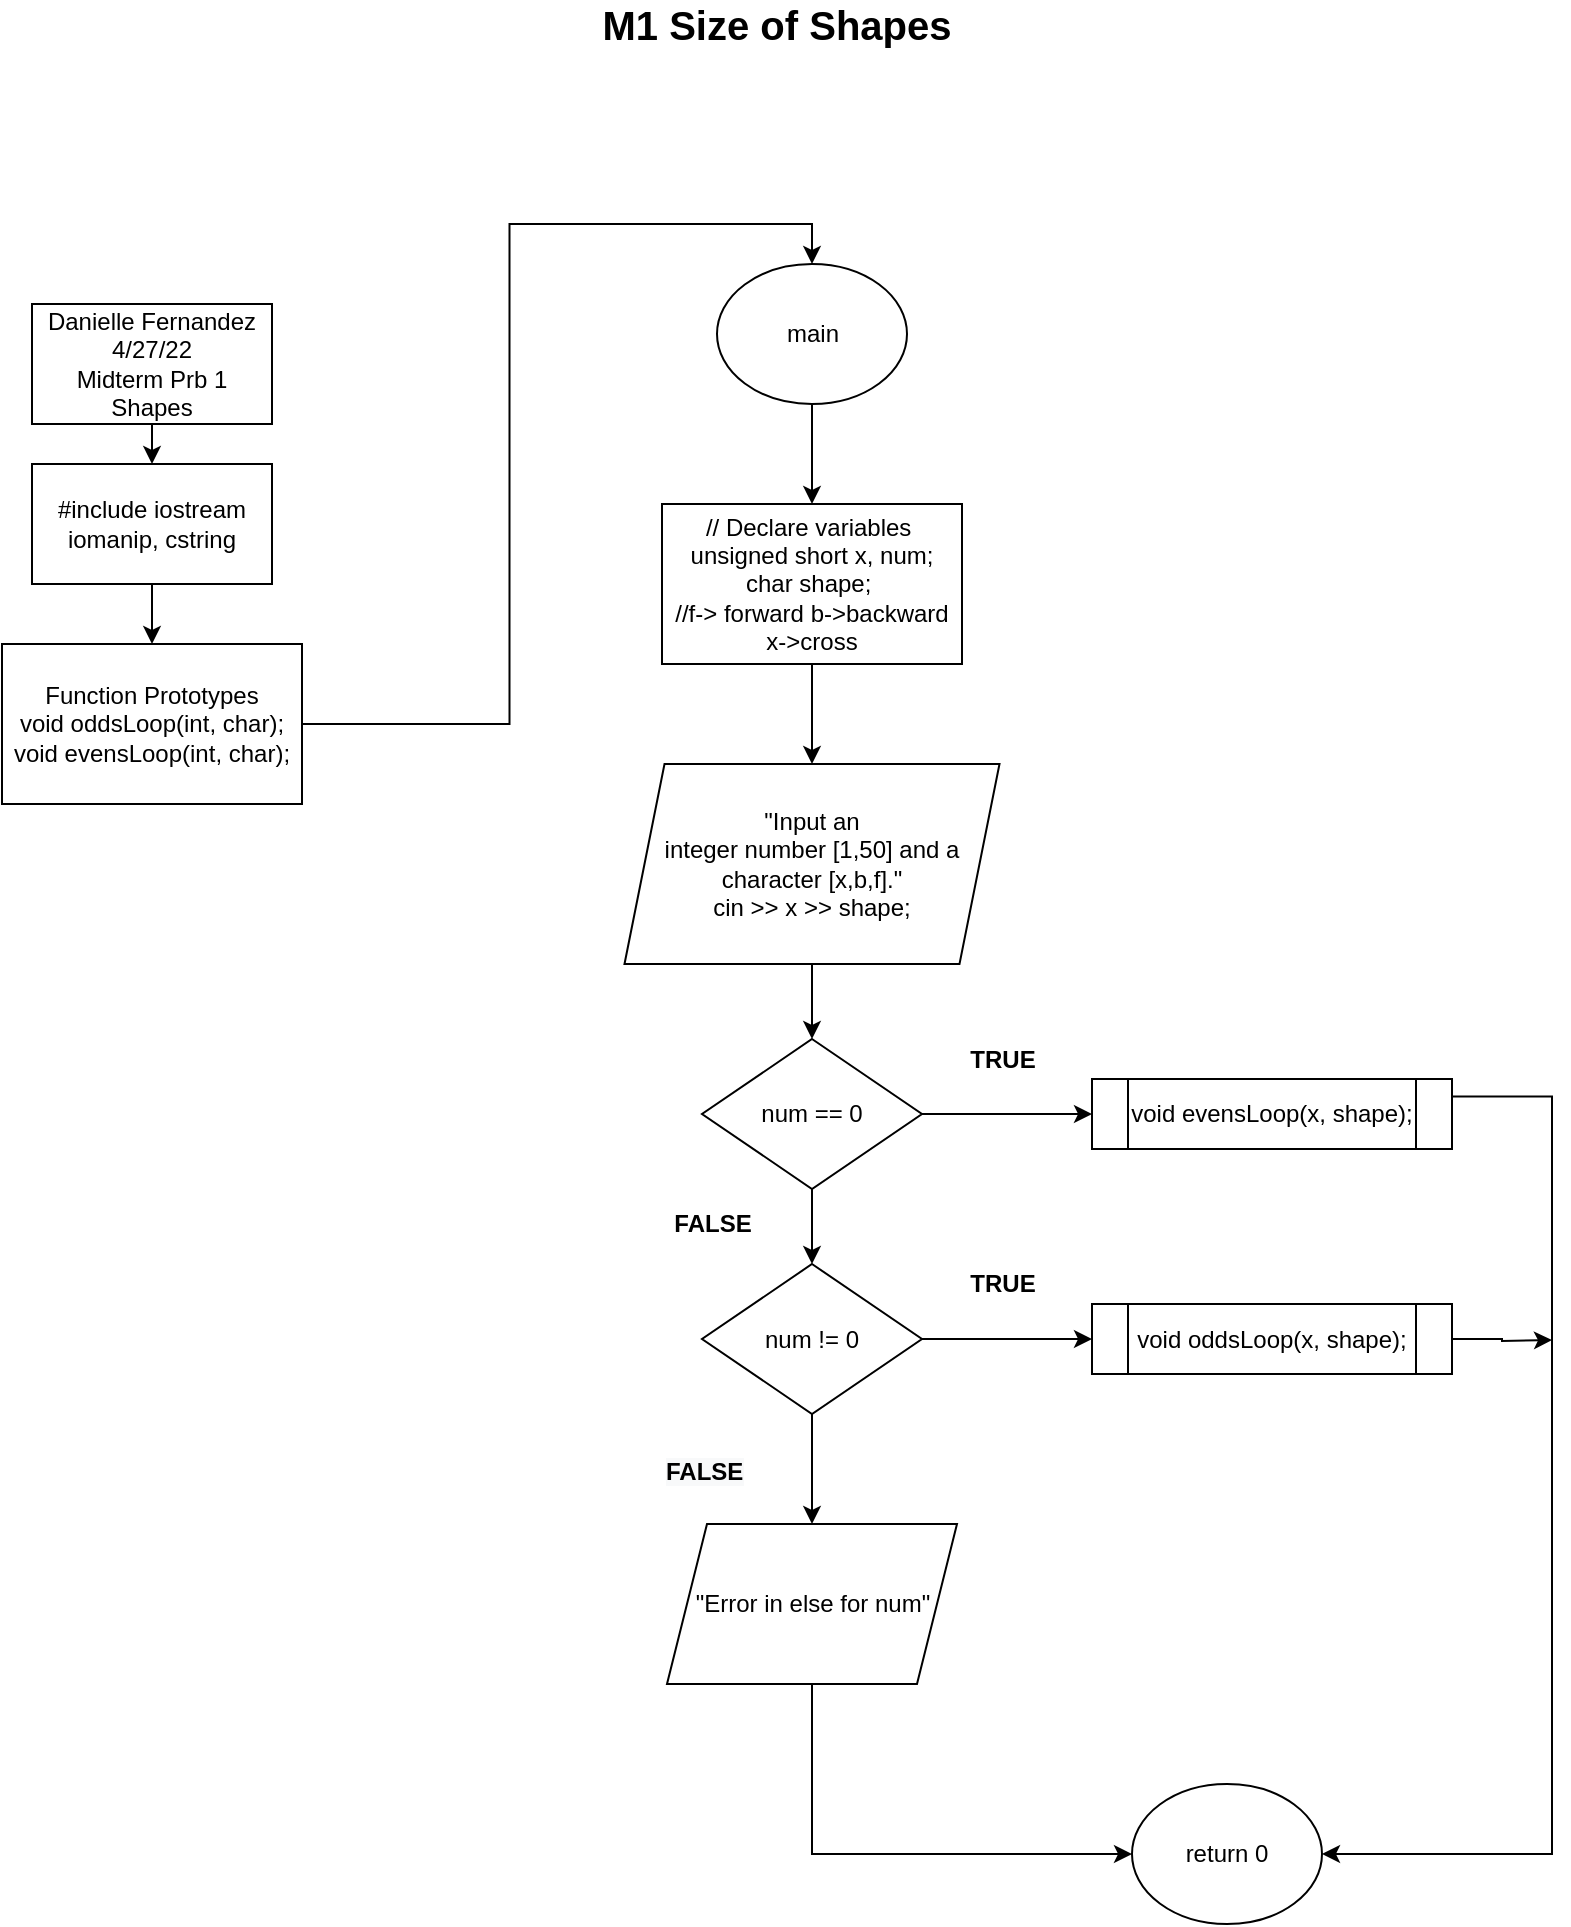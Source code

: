 <mxfile version="17.4.6" type="device" pages="2"><diagram id="Pv2Ti07bC93Vu78XZv55" name="Page-1"><mxGraphModel dx="773" dy="863" grid="1" gridSize="10" guides="1" tooltips="1" connect="1" arrows="1" fold="1" page="1" pageScale="1" pageWidth="850" pageHeight="1100" math="0" shadow="0"><root><mxCell id="0"/><mxCell id="1" parent="0"/><mxCell id="Lsey9e549dbUKgWhSal--34" style="edgeStyle=orthogonalEdgeStyle;rounded=0;orthogonalLoop=1;jettySize=auto;html=1;exitX=0.5;exitY=1;exitDx=0;exitDy=0;entryX=0.5;entryY=0;entryDx=0;entryDy=0;" edge="1" parent="1" source="Lsey9e549dbUKgWhSal--23" target="Lsey9e549dbUKgWhSal--25"><mxGeometry relative="1" as="geometry"/></mxCell><mxCell id="Lsey9e549dbUKgWhSal--23" value="Danielle Fernandez&lt;br&gt;4/27/22&lt;br&gt;Midterm Prb 1 Shapes" style="rounded=0;whiteSpace=wrap;html=1;" vertex="1" parent="1"><mxGeometry x="53" y="180" width="120" height="60" as="geometry"/></mxCell><mxCell id="Lsey9e549dbUKgWhSal--24" style="edgeStyle=orthogonalEdgeStyle;rounded=0;orthogonalLoop=1;jettySize=auto;html=1;" edge="1" parent="1" source="Lsey9e549dbUKgWhSal--25"><mxGeometry relative="1" as="geometry"><mxPoint x="113" y="350" as="targetPoint"/></mxGeometry></mxCell><mxCell id="Lsey9e549dbUKgWhSal--25" value="#include iostream&lt;br&gt;iomanip, cstring" style="rounded=0;whiteSpace=wrap;html=1;" vertex="1" parent="1"><mxGeometry x="53" y="260" width="120" height="60" as="geometry"/></mxCell><mxCell id="Lsey9e549dbUKgWhSal--98" style="edgeStyle=orthogonalEdgeStyle;rounded=0;orthogonalLoop=1;jettySize=auto;html=1;fontColor=#000000;entryX=0.5;entryY=0;entryDx=0;entryDy=0;" edge="1" parent="1" source="Lsey9e549dbUKgWhSal--32" target="Lsey9e549dbUKgWhSal--81"><mxGeometry relative="1" as="geometry"><mxPoint x="253" y="140" as="targetPoint"/></mxGeometry></mxCell><mxCell id="Lsey9e549dbUKgWhSal--32" value="Function Prototypes&lt;br&gt;&lt;div&gt;&lt;div&gt;void oddsLoop(int, char);&lt;/div&gt;&lt;div&gt;void evensLoop(int, char);&lt;/div&gt;&lt;/div&gt;" style="rounded=0;whiteSpace=wrap;html=1;" vertex="1" parent="1"><mxGeometry x="38" y="350" width="150" height="80" as="geometry"/></mxCell><mxCell id="Lsey9e549dbUKgWhSal--84" style="edgeStyle=orthogonalEdgeStyle;rounded=0;orthogonalLoop=1;jettySize=auto;html=1;exitX=0.5;exitY=1;exitDx=0;exitDy=0;fontColor=#000000;" edge="1" parent="1" source="Lsey9e549dbUKgWhSal--73" target="Lsey9e549dbUKgWhSal--75"><mxGeometry relative="1" as="geometry"/></mxCell><mxCell id="Lsey9e549dbUKgWhSal--86" style="edgeStyle=orthogonalEdgeStyle;rounded=0;orthogonalLoop=1;jettySize=auto;html=1;exitX=1;exitY=0.5;exitDx=0;exitDy=0;entryX=0;entryY=0.5;entryDx=0;entryDy=0;fontColor=#000000;" edge="1" parent="1" source="Lsey9e549dbUKgWhSal--73" target="Lsey9e549dbUKgWhSal--74"><mxGeometry relative="1" as="geometry"/></mxCell><mxCell id="Lsey9e549dbUKgWhSal--73" value="num == 0" style="rhombus;whiteSpace=wrap;html=1;" vertex="1" parent="1"><mxGeometry x="388" y="547.5" width="110" height="75" as="geometry"/></mxCell><mxCell id="Lsey9e549dbUKgWhSal--96" style="edgeStyle=orthogonalEdgeStyle;rounded=0;orthogonalLoop=1;jettySize=auto;html=1;exitX=1;exitY=0.25;exitDx=0;exitDy=0;fontColor=#000000;entryX=1;entryY=0.5;entryDx=0;entryDy=0;" edge="1" parent="1" source="Lsey9e549dbUKgWhSal--74" target="Lsey9e549dbUKgWhSal--94"><mxGeometry relative="1" as="geometry"><mxPoint x="813" y="960" as="targetPoint"/><Array as="points"><mxPoint x="813" y="576"/><mxPoint x="813" y="955"/></Array></mxGeometry></mxCell><mxCell id="Lsey9e549dbUKgWhSal--74" value="void&amp;nbsp;evensLoop(x, shape);" style="shape=process;whiteSpace=wrap;html=1;backgroundOutline=1;" vertex="1" parent="1"><mxGeometry x="583" y="567.5" width="180" height="35" as="geometry"/></mxCell><mxCell id="Lsey9e549dbUKgWhSal--87" style="edgeStyle=orthogonalEdgeStyle;rounded=0;orthogonalLoop=1;jettySize=auto;html=1;exitX=1;exitY=0.5;exitDx=0;exitDy=0;entryX=0;entryY=0.5;entryDx=0;entryDy=0;fontColor=#000000;" edge="1" parent="1" source="Lsey9e549dbUKgWhSal--75" target="Lsey9e549dbUKgWhSal--77"><mxGeometry relative="1" as="geometry"/></mxCell><mxCell id="Lsey9e549dbUKgWhSal--90" style="edgeStyle=orthogonalEdgeStyle;rounded=0;orthogonalLoop=1;jettySize=auto;html=1;exitX=0.5;exitY=1;exitDx=0;exitDy=0;fontColor=#000000;" edge="1" parent="1" source="Lsey9e549dbUKgWhSal--75"><mxGeometry relative="1" as="geometry"><mxPoint x="443" y="790" as="targetPoint"/></mxGeometry></mxCell><mxCell id="Lsey9e549dbUKgWhSal--75" value="num != 0" style="rhombus;whiteSpace=wrap;html=1;" vertex="1" parent="1"><mxGeometry x="388" y="660" width="110" height="75" as="geometry"/></mxCell><mxCell id="Lsey9e549dbUKgWhSal--95" style="edgeStyle=orthogonalEdgeStyle;rounded=0;orthogonalLoop=1;jettySize=auto;html=1;exitX=0.5;exitY=1;exitDx=0;exitDy=0;fontColor=#000000;entryX=0;entryY=0.5;entryDx=0;entryDy=0;" edge="1" parent="1" source="Lsey9e549dbUKgWhSal--76" target="Lsey9e549dbUKgWhSal--94"><mxGeometry relative="1" as="geometry"><mxPoint x="443" y="970" as="targetPoint"/></mxGeometry></mxCell><mxCell id="Lsey9e549dbUKgWhSal--76" value="&quot;Error in else for num&quot;" style="shape=parallelogram;perimeter=parallelogramPerimeter;whiteSpace=wrap;html=1;fixedSize=1;fontColor=#000000;" vertex="1" parent="1"><mxGeometry x="370.5" y="790" width="145" height="80" as="geometry"/></mxCell><mxCell id="Lsey9e549dbUKgWhSal--97" style="edgeStyle=orthogonalEdgeStyle;rounded=0;orthogonalLoop=1;jettySize=auto;html=1;exitX=1;exitY=0.5;exitDx=0;exitDy=0;fontColor=#000000;" edge="1" parent="1" source="Lsey9e549dbUKgWhSal--77"><mxGeometry relative="1" as="geometry"><mxPoint x="813" y="698" as="targetPoint"/></mxGeometry></mxCell><mxCell id="Lsey9e549dbUKgWhSal--77" value="void oddsLoop(x, shape);" style="shape=process;whiteSpace=wrap;html=1;backgroundOutline=1;" vertex="1" parent="1"><mxGeometry x="583" y="680" width="180" height="35" as="geometry"/></mxCell><mxCell id="Lsey9e549dbUKgWhSal--78" style="edgeStyle=orthogonalEdgeStyle;rounded=0;orthogonalLoop=1;jettySize=auto;html=1;exitX=0.5;exitY=1;exitDx=0;exitDy=0;entryX=0.5;entryY=0;entryDx=0;entryDy=0;" edge="1" parent="1" source="Lsey9e549dbUKgWhSal--79" target="Lsey9e549dbUKgWhSal--82"><mxGeometry relative="1" as="geometry"/></mxCell><mxCell id="Lsey9e549dbUKgWhSal--79" value="&lt;div&gt;// Declare variables&amp;nbsp;&lt;/div&gt;&lt;div&gt;unsigned short x, num;&lt;br&gt;&lt;/div&gt;&lt;div&gt;char shape;&amp;nbsp;&lt;/div&gt;&lt;div&gt;//f-&amp;gt; forward b-&amp;gt;backward x-&amp;gt;cross&lt;br&gt;&lt;/div&gt;" style="rounded=0;whiteSpace=wrap;html=1;" vertex="1" parent="1"><mxGeometry x="368" y="280" width="150" height="80" as="geometry"/></mxCell><mxCell id="Lsey9e549dbUKgWhSal--80" style="edgeStyle=orthogonalEdgeStyle;rounded=0;orthogonalLoop=1;jettySize=auto;html=1;exitX=0.5;exitY=1;exitDx=0;exitDy=0;entryX=0.5;entryY=0;entryDx=0;entryDy=0;" edge="1" parent="1" source="Lsey9e549dbUKgWhSal--81" target="Lsey9e549dbUKgWhSal--79"><mxGeometry relative="1" as="geometry"/></mxCell><mxCell id="Lsey9e549dbUKgWhSal--81" value="main" style="ellipse;whiteSpace=wrap;html=1;" vertex="1" parent="1"><mxGeometry x="395.5" y="160" width="95" height="70" as="geometry"/></mxCell><mxCell id="Lsey9e549dbUKgWhSal--83" style="edgeStyle=orthogonalEdgeStyle;rounded=0;orthogonalLoop=1;jettySize=auto;html=1;exitX=0.5;exitY=1;exitDx=0;exitDy=0;fontColor=#000000;" edge="1" parent="1" source="Lsey9e549dbUKgWhSal--82" target="Lsey9e549dbUKgWhSal--73"><mxGeometry relative="1" as="geometry"/></mxCell><mxCell id="Lsey9e549dbUKgWhSal--82" value="&quot;Input an &lt;br&gt;integer number [1,50] and a character [x,b,f].&quot;&lt;br&gt;cin &amp;gt;&amp;gt; x &amp;gt;&amp;gt; shape;" style="shape=parallelogram;perimeter=parallelogramPerimeter;whiteSpace=wrap;html=1;fixedSize=1;" vertex="1" parent="1"><mxGeometry x="349.25" y="410" width="187.5" height="100" as="geometry"/></mxCell><mxCell id="Lsey9e549dbUKgWhSal--88" value="&lt;b&gt;TRUE&lt;/b&gt;" style="text;html=1;resizable=0;autosize=1;align=center;verticalAlign=middle;points=[];fillColor=none;strokeColor=none;rounded=0;" vertex="1" parent="1"><mxGeometry x="513" y="547.5" width="50" height="20" as="geometry"/></mxCell><mxCell id="Lsey9e549dbUKgWhSal--89" value="&lt;b&gt;TRUE&lt;/b&gt;" style="text;html=1;resizable=0;autosize=1;align=center;verticalAlign=middle;points=[];fillColor=none;strokeColor=none;rounded=0;" vertex="1" parent="1"><mxGeometry x="513" y="660" width="50" height="20" as="geometry"/></mxCell><mxCell id="Lsey9e549dbUKgWhSal--91" value="&lt;b&gt;FALSE&lt;/b&gt;" style="text;html=1;resizable=0;autosize=1;align=center;verticalAlign=middle;points=[];fillColor=none;strokeColor=none;rounded=0;" vertex="1" parent="1"><mxGeometry x="368" y="630" width="50" height="20" as="geometry"/></mxCell><mxCell id="Lsey9e549dbUKgWhSal--92" value="&lt;b style=&quot;color: rgb(0, 0, 0); font-family: helvetica; font-size: 12px; font-style: normal; letter-spacing: normal; text-align: center; text-indent: 0px; text-transform: none; word-spacing: 0px; background-color: rgb(248, 249, 250);&quot;&gt;FALSE&lt;/b&gt;" style="text;whiteSpace=wrap;html=1;fontColor=#000000;" vertex="1" parent="1"><mxGeometry x="368" y="750" width="60" height="30" as="geometry"/></mxCell><mxCell id="Lsey9e549dbUKgWhSal--94" value="return 0" style="ellipse;whiteSpace=wrap;html=1;" vertex="1" parent="1"><mxGeometry x="603" y="920" width="95" height="70" as="geometry"/></mxCell><mxCell id="Lsey9e549dbUKgWhSal--99" value="&lt;b&gt;&lt;font style=&quot;font-size: 20px&quot;&gt;M1 Size of Shapes&lt;/font&gt;&lt;/b&gt;" style="text;html=1;resizable=0;autosize=1;align=center;verticalAlign=middle;points=[];fillColor=none;strokeColor=none;rounded=0;" vertex="1" parent="1"><mxGeometry x="330" y="30" width="190" height="20" as="geometry"/></mxCell></root></mxGraphModel></diagram><diagram id="eBag4uU6r6t_aKc-vKV5" name="Page-2"><mxGraphModel dx="1422" dy="882" grid="1" gridSize="10" guides="1" tooltips="1" connect="1" arrows="1" fold="1" page="1" pageScale="1" pageWidth="850" pageHeight="1100" math="0" shadow="0"><root><mxCell id="0"/><mxCell id="1" parent="0"/><mxCell id="DPtBgyi-ZsyXW6-kNup9-1" value="&lt;b&gt;&lt;font style=&quot;font-size: 20px&quot;&gt;M1 Size of Shapes&lt;/font&gt;&lt;/b&gt;" style="text;html=1;resizable=0;autosize=1;align=center;verticalAlign=middle;points=[];fillColor=none;strokeColor=none;rounded=0;" vertex="1" parent="1"><mxGeometry x="340" y="40" width="190" height="20" as="geometry"/></mxCell><mxCell id="DPtBgyi-ZsyXW6-kNup9-2" value="&lt;font size=&quot;1&quot;&gt;&lt;b style=&quot;font-size: 14px&quot;&gt;Function&amp;nbsp;Definitions&lt;/b&gt;&lt;/font&gt;" style="text;html=1;resizable=0;autosize=1;align=center;verticalAlign=middle;points=[];fillColor=none;strokeColor=none;rounded=0;" vertex="1" parent="1"><mxGeometry x="360" y="70" width="150" height="20" as="geometry"/></mxCell><mxCell id="RWYQn5LFQUlvw1mqAU9K-70" style="edgeStyle=orthogonalEdgeStyle;rounded=0;orthogonalLoop=1;jettySize=auto;html=1;entryX=0.5;entryY=0;entryDx=0;entryDy=0;fontSize=11;fontColor=#000000;" edge="1" parent="1" source="RWYQn5LFQUlvw1mqAU9K-3" target="RWYQn5LFQUlvw1mqAU9K-7"><mxGeometry relative="1" as="geometry"/></mxCell><mxCell id="RWYQn5LFQUlvw1mqAU9K-3" value="&lt;span style=&quot;font-size: 12px&quot;&gt;void&amp;nbsp;evensLoop(x, shape);&lt;/span&gt;" style="ellipse;whiteSpace=wrap;html=1;fontSize=20;fontColor=#000000;" vertex="1" parent="1"><mxGeometry x="302.25" y="120" width="150" height="80" as="geometry"/></mxCell><mxCell id="RWYQn5LFQUlvw1mqAU9K-4" style="edgeStyle=orthogonalEdgeStyle;rounded=0;orthogonalLoop=1;jettySize=auto;html=1;exitX=0.5;exitY=1;exitDx=0;exitDy=0;fontSize=11;fontColor=#000000;entryX=0.442;entryY=-0.025;entryDx=0;entryDy=0;entryPerimeter=0;" edge="1" parent="1" source="RWYQn5LFQUlvw1mqAU9K-6" target="RWYQn5LFQUlvw1mqAU9K-26"><mxGeometry relative="1" as="geometry"><mxPoint x="379.25" y="550" as="targetPoint"/></mxGeometry></mxCell><mxCell id="RWYQn5LFQUlvw1mqAU9K-73" style="edgeStyle=orthogonalEdgeStyle;rounded=0;orthogonalLoop=1;jettySize=auto;html=1;exitX=0;exitY=0.5;exitDx=0;exitDy=0;fontSize=11;fontColor=#000000;entryX=0.006;entryY=0.65;entryDx=0;entryDy=0;entryPerimeter=0;" edge="1" parent="1" source="RWYQn5LFQUlvw1mqAU9K-6" target="RWYQn5LFQUlvw1mqAU9K-69"><mxGeometry relative="1" as="geometry"><mxPoint x="90" y="1810" as="targetPoint"/><Array as="points"><mxPoint x="150" y="485"/><mxPoint x="150" y="1830"/><mxPoint x="303" y="1830"/></Array></mxGeometry></mxCell><mxCell id="RWYQn5LFQUlvw1mqAU9K-6" value="&amp;nbsp;a2 &amp;gt;= 1" style="rhombus;whiteSpace=wrap;html=1;fontSize=14;fontColor=#000000;" vertex="1" parent="1"><mxGeometry x="325.25" y="450" width="105" height="70" as="geometry"/></mxCell><mxCell id="RWYQn5LFQUlvw1mqAU9K-7" value="&lt;span&gt;int a2 = x;&amp;nbsp;&lt;/span&gt;" style="rounded=0;whiteSpace=wrap;html=1;fontSize=14;fontColor=#000000;" vertex="1" parent="1"><mxGeometry x="330.25" y="230" width="95" height="40" as="geometry"/></mxCell><mxCell id="RWYQn5LFQUlvw1mqAU9K-71" style="edgeStyle=orthogonalEdgeStyle;rounded=0;orthogonalLoop=1;jettySize=auto;html=1;exitX=0.5;exitY=1;exitDx=0;exitDy=0;entryX=0.5;entryY=0;entryDx=0;entryDy=0;fontSize=11;fontColor=#000000;" edge="1" parent="1" source="RWYQn5LFQUlvw1mqAU9K-8" target="RWYQn5LFQUlvw1mqAU9K-10"><mxGeometry relative="1" as="geometry"/></mxCell><mxCell id="RWYQn5LFQUlvw1mqAU9K-8" value="&lt;span&gt;int a2 = x&amp;nbsp;&lt;/span&gt;" style="rounded=0;whiteSpace=wrap;html=1;fontSize=14;fontColor=#000000;" vertex="1" parent="1"><mxGeometry x="330.25" y="230" width="95" height="40" as="geometry"/></mxCell><mxCell id="RWYQn5LFQUlvw1mqAU9K-9" style="edgeStyle=orthogonalEdgeStyle;rounded=0;orthogonalLoop=1;jettySize=auto;html=1;exitX=0.5;exitY=1;exitDx=0;exitDy=0;entryX=0.5;entryY=0;entryDx=0;entryDy=0;fontSize=14;fontColor=#000000;" edge="1" parent="1" source="RWYQn5LFQUlvw1mqAU9K-10" target="RWYQn5LFQUlvw1mqAU9K-6"><mxGeometry relative="1" as="geometry"/></mxCell><mxCell id="RWYQn5LFQUlvw1mqAU9K-10" value="&lt;span&gt;int a3 = 1&amp;nbsp;&lt;/span&gt;" style="rounded=0;whiteSpace=wrap;html=1;fontSize=14;fontColor=#000000;" vertex="1" parent="1"><mxGeometry x="330.25" y="300" width="95" height="40" as="geometry"/></mxCell><mxCell id="RWYQn5LFQUlvw1mqAU9K-72" style="edgeStyle=orthogonalEdgeStyle;rounded=0;orthogonalLoop=1;jettySize=auto;html=1;exitX=0;exitY=0.5;exitDx=0;exitDy=0;fontSize=11;fontColor=#000000;" edge="1" parent="1" source="RWYQn5LFQUlvw1mqAU9K-12"><mxGeometry relative="1" as="geometry"><mxPoint x="380" y="385" as="targetPoint"/></mxGeometry></mxCell><mxCell id="RWYQn5LFQUlvw1mqAU9K-12" value="&lt;span&gt;a2- -&lt;/span&gt;" style="rounded=0;whiteSpace=wrap;html=1;fontSize=14;fontColor=#000000;" vertex="1" parent="1"><mxGeometry x="502.25" y="370" width="70" height="30" as="geometry"/></mxCell><mxCell id="RWYQn5LFQUlvw1mqAU9K-13" style="edgeStyle=orthogonalEdgeStyle;rounded=0;orthogonalLoop=1;jettySize=auto;html=1;exitX=0;exitY=0.5;exitDx=0;exitDy=0;entryX=1;entryY=0.5;entryDx=0;entryDy=0;fontSize=14;fontColor=#000000;" edge="1" parent="1" source="RWYQn5LFQUlvw1mqAU9K-14" target="RWYQn5LFQUlvw1mqAU9K-12"><mxGeometry relative="1" as="geometry"/></mxCell><mxCell id="RWYQn5LFQUlvw1mqAU9K-14" value="&lt;span&gt;a3++&lt;/span&gt;" style="rounded=0;whiteSpace=wrap;html=1;fontSize=14;fontColor=#000000;" vertex="1" parent="1"><mxGeometry x="622.25" y="370" width="70" height="30" as="geometry"/></mxCell><mxCell id="RWYQn5LFQUlvw1mqAU9K-15" value="&lt;b&gt;Row for loop&lt;/b&gt;" style="text;html=1;resizable=0;autosize=1;align=center;verticalAlign=middle;points=[];fillColor=none;strokeColor=none;rounded=0;fontSize=11;" vertex="1" parent="1"><mxGeometry x="282.25" y="430" width="80" height="20" as="geometry"/></mxCell><mxCell id="RWYQn5LFQUlvw1mqAU9K-16" value="&lt;b style=&quot;font-size: 11px;&quot;&gt;TRUE&lt;/b&gt;" style="text;html=1;resizable=0;autosize=1;align=center;verticalAlign=middle;points=[];fillColor=none;strokeColor=none;rounded=0;fontSize=11;" vertex="1" parent="1"><mxGeometry x="402.25" y="710" width="50" height="20" as="geometry"/></mxCell><mxCell id="RWYQn5LFQUlvw1mqAU9K-17" value="&lt;b style=&quot;font-size: 11px;&quot;&gt;TRUE&lt;/b&gt;" style="text;html=1;resizable=0;autosize=1;align=center;verticalAlign=middle;points=[];fillColor=none;strokeColor=none;rounded=0;fontSize=11;" vertex="1" parent="1"><mxGeometry x="399.75" y="520" width="50" height="20" as="geometry"/></mxCell><mxCell id="RWYQn5LFQUlvw1mqAU9K-18" value="&lt;b style=&quot;font-size: 14px;&quot;&gt;Switch&lt;/b&gt;" style="text;html=1;resizable=0;autosize=1;align=center;verticalAlign=middle;points=[];fillColor=none;strokeColor=none;rounded=0;fontSize=14;" vertex="1" parent="1"><mxGeometry x="275.25" y="770" width="60" height="20" as="geometry"/></mxCell><mxCell id="RWYQn5LFQUlvw1mqAU9K-19" style="edgeStyle=orthogonalEdgeStyle;rounded=0;orthogonalLoop=1;jettySize=auto;html=1;exitX=0;exitY=0.5;exitDx=0;exitDy=0;fontSize=11;fontColor=#000000;" edge="1" parent="1" source="RWYQn5LFQUlvw1mqAU9K-21"><mxGeometry relative="1" as="geometry"><mxPoint x="230" y="510" as="targetPoint"/></mxGeometry></mxCell><mxCell id="RWYQn5LFQUlvw1mqAU9K-20" style="edgeStyle=orthogonalEdgeStyle;rounded=0;orthogonalLoop=1;jettySize=auto;html=1;exitX=0.5;exitY=1;exitDx=0;exitDy=0;entryX=0.5;entryY=0;entryDx=0;entryDy=0;fontSize=14;fontColor=#000000;" edge="1" parent="1" source="RWYQn5LFQUlvw1mqAU9K-21" target="RWYQn5LFQUlvw1mqAU9K-32"><mxGeometry relative="1" as="geometry"/></mxCell><mxCell id="RWYQn5LFQUlvw1mqAU9K-21" value="b &amp;lt;= x" style="rhombus;whiteSpace=wrap;html=1;fontSize=14;fontColor=#000000;" vertex="1" parent="1"><mxGeometry x="325.25" y="640" width="115" height="60" as="geometry"/></mxCell><mxCell id="RWYQn5LFQUlvw1mqAU9K-22" value="&lt;b style=&quot;color: rgb(0, 0, 0); font-family: helvetica; font-size: 12px; font-style: normal; letter-spacing: normal; text-align: center; text-indent: 0px; text-transform: none; word-spacing: 0px; background-color: rgb(248, 249, 250);&quot;&gt;FALSE&lt;/b&gt;" style="text;whiteSpace=wrap;html=1;fontColor=#000000;" vertex="1" parent="1"><mxGeometry x="172.25" y="670" width="60" height="30" as="geometry"/></mxCell><mxCell id="RWYQn5LFQUlvw1mqAU9K-23" style="edgeStyle=orthogonalEdgeStyle;rounded=0;orthogonalLoop=1;jettySize=auto;html=1;exitX=0;exitY=0.5;exitDx=0;exitDy=0;fontSize=11;fontColor=#000000;" edge="1" parent="1" source="RWYQn5LFQUlvw1mqAU9K-24"><mxGeometry relative="1" as="geometry"><mxPoint x="382.25" y="615" as="targetPoint"/></mxGeometry></mxCell><mxCell id="RWYQn5LFQUlvw1mqAU9K-24" value="&lt;span&gt;b++&lt;/span&gt;" style="rounded=0;whiteSpace=wrap;html=1;fontSize=14;fontColor=#000000;" vertex="1" parent="1"><mxGeometry x="524.75" y="600" width="70" height="30" as="geometry"/></mxCell><mxCell id="RWYQn5LFQUlvw1mqAU9K-25" style="edgeStyle=orthogonalEdgeStyle;rounded=0;orthogonalLoop=1;jettySize=auto;html=1;exitX=0.5;exitY=1;exitDx=0;exitDy=0;entryX=0.5;entryY=0;entryDx=0;entryDy=0;fontSize=11;fontColor=#000000;" edge="1" parent="1" source="RWYQn5LFQUlvw1mqAU9K-26" target="RWYQn5LFQUlvw1mqAU9K-21"><mxGeometry relative="1" as="geometry"/></mxCell><mxCell id="RWYQn5LFQUlvw1mqAU9K-26" value="&lt;span&gt;int b = 1&amp;nbsp;&lt;/span&gt;" style="rounded=0;whiteSpace=wrap;html=1;fontSize=14;fontColor=#000000;" vertex="1" parent="1"><mxGeometry x="335.25" y="560" width="95" height="40" as="geometry"/></mxCell><mxCell id="RWYQn5LFQUlvw1mqAU9K-27" value="&lt;b style=&quot;color: rgb(0, 0, 0); font-family: helvetica; font-size: 11px; font-style: normal; letter-spacing: normal; text-align: center; text-indent: 0px; text-transform: none; word-spacing: 0px; background-color: rgb(248, 249, 250);&quot;&gt;FALSE&lt;/b&gt;" style="text;whiteSpace=wrap;html=1;fontColor=#000000;fontSize=11;" vertex="1" parent="1"><mxGeometry x="202.25" y="460" width="60" height="30" as="geometry"/></mxCell><mxCell id="RWYQn5LFQUlvw1mqAU9K-29" value="&lt;b style=&quot;font-size: 12px&quot;&gt;Column for loop&lt;/b&gt;" style="text;html=1;resizable=0;autosize=1;align=center;verticalAlign=middle;points=[];fillColor=none;strokeColor=none;rounded=0;fontSize=11;" vertex="1" parent="1"><mxGeometry x="252.25" y="630" width="110" height="20" as="geometry"/></mxCell><mxCell id="RWYQn5LFQUlvw1mqAU9K-30" style="edgeStyle=orthogonalEdgeStyle;rounded=0;orthogonalLoop=1;jettySize=auto;html=1;exitX=1;exitY=0.5;exitDx=0;exitDy=0;fontSize=14;fontColor=#000000;" edge="1" parent="1" source="RWYQn5LFQUlvw1mqAU9K-32"><mxGeometry relative="1" as="geometry"><mxPoint x="482.25" y="815" as="targetPoint"/></mxGeometry></mxCell><mxCell id="RWYQn5LFQUlvw1mqAU9K-31" style="edgeStyle=orthogonalEdgeStyle;rounded=0;orthogonalLoop=1;jettySize=auto;html=1;exitX=0.5;exitY=1;exitDx=0;exitDy=0;fontSize=14;fontColor=#000000;entryX=0.5;entryY=0;entryDx=0;entryDy=0;" edge="1" parent="1" source="RWYQn5LFQUlvw1mqAU9K-32" target="RWYQn5LFQUlvw1mqAU9K-47"><mxGeometry relative="1" as="geometry"><mxPoint x="382.25" y="1110" as="targetPoint"/></mxGeometry></mxCell><mxCell id="RWYQn5LFQUlvw1mqAU9K-32" value="case == 'x'&lt;br&gt;or&lt;br&gt;case == 'X'" style="rhombus;whiteSpace=wrap;html=1;fontSize=14;fontColor=#000000;" vertex="1" parent="1"><mxGeometry x="320.5" y="750" width="124.5" height="130" as="geometry"/></mxCell><mxCell id="RWYQn5LFQUlvw1mqAU9K-33" style="edgeStyle=orthogonalEdgeStyle;rounded=0;orthogonalLoop=1;jettySize=auto;html=1;exitX=1;exitY=0.5;exitDx=0;exitDy=0;entryX=0.036;entryY=0.5;entryDx=0;entryDy=0;entryPerimeter=0;fontSize=14;fontColor=#000000;" edge="1" parent="1" source="RWYQn5LFQUlvw1mqAU9K-35" target="RWYQn5LFQUlvw1mqAU9K-36"><mxGeometry relative="1" as="geometry"/></mxCell><mxCell id="RWYQn5LFQUlvw1mqAU9K-34" style="edgeStyle=orthogonalEdgeStyle;rounded=0;orthogonalLoop=1;jettySize=auto;html=1;exitX=0.5;exitY=1;exitDx=0;exitDy=0;entryX=0.5;entryY=0;entryDx=0;entryDy=0;fontSize=11;fontColor=#000000;" edge="1" parent="1" source="RWYQn5LFQUlvw1mqAU9K-35" target="RWYQn5LFQUlvw1mqAU9K-39"><mxGeometry relative="1" as="geometry"/></mxCell><mxCell id="RWYQn5LFQUlvw1mqAU9K-35" value="a3 == b2" style="rhombus;whiteSpace=wrap;html=1;fontSize=14;fontColor=#000000;" vertex="1" parent="1"><mxGeometry x="487.75" y="775" width="80" height="80" as="geometry"/></mxCell><mxCell id="RWYQn5LFQUlvw1mqAU9K-84" style="edgeStyle=orthogonalEdgeStyle;rounded=0;orthogonalLoop=1;jettySize=auto;html=1;exitX=1;exitY=0.5;exitDx=0;exitDy=0;fontSize=11;fontColor=#000000;" edge="1" parent="1" source="RWYQn5LFQUlvw1mqAU9K-36"><mxGeometry relative="1" as="geometry"><mxPoint x="800" y="815" as="targetPoint"/></mxGeometry></mxCell><mxCell id="RWYQn5LFQUlvw1mqAU9K-36" value="Display a2" style="shape=parallelogram;perimeter=parallelogramPerimeter;whiteSpace=wrap;html=1;fixedSize=1;fontSize=14;fontColor=#000000;" vertex="1" parent="1"><mxGeometry x="617.75" y="797.5" width="110" height="35" as="geometry"/></mxCell><mxCell id="RWYQn5LFQUlvw1mqAU9K-37" style="edgeStyle=orthogonalEdgeStyle;rounded=0;orthogonalLoop=1;jettySize=auto;html=1;exitX=0.5;exitY=1;exitDx=0;exitDy=0;entryX=0.5;entryY=0;entryDx=0;entryDy=0;fontSize=11;fontColor=#000000;" edge="1" parent="1" source="RWYQn5LFQUlvw1mqAU9K-39" target="RWYQn5LFQUlvw1mqAU9K-41"><mxGeometry relative="1" as="geometry"/></mxCell><mxCell id="RWYQn5LFQUlvw1mqAU9K-38" style="edgeStyle=orthogonalEdgeStyle;rounded=0;orthogonalLoop=1;jettySize=auto;html=1;exitX=1;exitY=0.5;exitDx=0;exitDy=0;fontSize=11;fontColor=#000000;" edge="1" parent="1" source="RWYQn5LFQUlvw1mqAU9K-39" target="RWYQn5LFQUlvw1mqAU9K-40"><mxGeometry relative="1" as="geometry"/></mxCell><mxCell id="RWYQn5LFQUlvw1mqAU9K-39" value="a3 + b2 == &lt;br&gt;x + 1" style="rhombus;whiteSpace=wrap;html=1;fontSize=14;fontColor=#000000;" vertex="1" parent="1"><mxGeometry x="472.75" y="910" width="110" height="80" as="geometry"/></mxCell><mxCell id="RWYQn5LFQUlvw1mqAU9K-83" style="edgeStyle=orthogonalEdgeStyle;rounded=0;orthogonalLoop=1;jettySize=auto;html=1;exitX=1;exitY=0.5;exitDx=0;exitDy=0;fontSize=11;fontColor=#000000;" edge="1" parent="1" source="RWYQn5LFQUlvw1mqAU9K-40"><mxGeometry relative="1" as="geometry"><mxPoint x="800" y="950" as="targetPoint"/></mxGeometry></mxCell><mxCell id="RWYQn5LFQUlvw1mqAU9K-40" value="Display a3" style="shape=parallelogram;perimeter=parallelogramPerimeter;whiteSpace=wrap;html=1;fixedSize=1;fontSize=14;fontColor=#000000;" vertex="1" parent="1"><mxGeometry x="612.25" y="932.5" width="110" height="35" as="geometry"/></mxCell><mxCell id="RWYQn5LFQUlvw1mqAU9K-82" style="edgeStyle=orthogonalEdgeStyle;rounded=0;orthogonalLoop=1;jettySize=auto;html=1;exitX=1;exitY=0.5;exitDx=0;exitDy=0;fontSize=11;fontColor=#000000;" edge="1" parent="1" source="RWYQn5LFQUlvw1mqAU9K-41"><mxGeometry relative="1" as="geometry"><mxPoint x="800" y="1068" as="targetPoint"/></mxGeometry></mxCell><mxCell id="RWYQn5LFQUlvw1mqAU9K-41" value="Display &quot; &quot;" style="shape=parallelogram;perimeter=parallelogramPerimeter;whiteSpace=wrap;html=1;fixedSize=1;fontSize=14;fontColor=#000000;" vertex="1" parent="1"><mxGeometry x="472.75" y="1050" width="110" height="35" as="geometry"/></mxCell><mxCell id="RWYQn5LFQUlvw1mqAU9K-42" value="&lt;b style=&quot;font-size: 11px;&quot;&gt;TRUE&lt;/b&gt;" style="text;html=1;resizable=0;autosize=1;align=center;verticalAlign=middle;points=[];fillColor=none;strokeColor=none;rounded=0;fontSize=11;" vertex="1" parent="1"><mxGeometry x="572.25" y="790" width="50" height="20" as="geometry"/></mxCell><mxCell id="RWYQn5LFQUlvw1mqAU9K-43" value="&lt;b style=&quot;color: rgb(0, 0, 0); font-family: helvetica; font-size: 11px; font-style: normal; letter-spacing: normal; text-align: center; text-indent: 0px; text-transform: none; word-spacing: 0px; background-color: rgb(248, 249, 250);&quot;&gt;TRUE&lt;/b&gt;" style="text;whiteSpace=wrap;html=1;fontSize=14;fontColor=#000000;" vertex="1" parent="1"><mxGeometry x="452.25" y="775" width="60" height="30" as="geometry"/></mxCell><mxCell id="RWYQn5LFQUlvw1mqAU9K-44" value="&lt;b style=&quot;color: rgb(0, 0, 0); font-family: helvetica; font-size: 11px; font-style: normal; letter-spacing: normal; text-align: center; text-indent: 0px; text-transform: none; word-spacing: 0px; background-color: rgb(248, 249, 250);&quot;&gt;FALSE&lt;/b&gt;" style="text;whiteSpace=wrap;html=1;fontColor=#000000;fontSize=11;" vertex="1" parent="1"><mxGeometry x="472.75" y="1000" width="60" height="30" as="geometry"/></mxCell><mxCell id="RWYQn5LFQUlvw1mqAU9K-45" style="edgeStyle=orthogonalEdgeStyle;rounded=0;orthogonalLoop=1;jettySize=auto;html=1;exitX=1;exitY=0.5;exitDx=0;exitDy=0;fontSize=14;fontColor=#000000;" edge="1" parent="1" source="RWYQn5LFQUlvw1mqAU9K-47"><mxGeometry relative="1" as="geometry"><mxPoint x="482.25" y="1185" as="targetPoint"/></mxGeometry></mxCell><mxCell id="RWYQn5LFQUlvw1mqAU9K-46" style="edgeStyle=orthogonalEdgeStyle;rounded=0;orthogonalLoop=1;jettySize=auto;html=1;exitX=0.5;exitY=1;exitDx=0;exitDy=0;entryX=0.5;entryY=0;entryDx=0;entryDy=0;fontSize=14;fontColor=#000000;" edge="1" parent="1" source="RWYQn5LFQUlvw1mqAU9K-47"><mxGeometry relative="1" as="geometry"><mxPoint x="382.25" y="1370" as="targetPoint"/></mxGeometry></mxCell><mxCell id="RWYQn5LFQUlvw1mqAU9K-47" value="case == 'b'&lt;br&gt;or&lt;br&gt;case == 'B'" style="rhombus;whiteSpace=wrap;html=1;fontSize=14;fontColor=#000000;" vertex="1" parent="1"><mxGeometry x="320.5" y="1120" width="124.5" height="130" as="geometry"/></mxCell><mxCell id="RWYQn5LFQUlvw1mqAU9K-48" style="edgeStyle=orthogonalEdgeStyle;rounded=0;orthogonalLoop=1;jettySize=auto;html=1;exitX=1;exitY=0.5;exitDx=0;exitDy=0;entryX=0.036;entryY=0.5;entryDx=0;entryDy=0;entryPerimeter=0;fontSize=14;fontColor=#000000;" edge="1" parent="1" source="RWYQn5LFQUlvw1mqAU9K-50" target="RWYQn5LFQUlvw1mqAU9K-51"><mxGeometry relative="1" as="geometry"/></mxCell><mxCell id="RWYQn5LFQUlvw1mqAU9K-49" style="edgeStyle=orthogonalEdgeStyle;rounded=0;orthogonalLoop=1;jettySize=auto;html=1;exitX=0.5;exitY=1;exitDx=0;exitDy=0;entryX=0.495;entryY=-0.171;entryDx=0;entryDy=0;fontSize=11;fontColor=#000000;entryPerimeter=0;" edge="1" parent="1" source="RWYQn5LFQUlvw1mqAU9K-50" target="RWYQn5LFQUlvw1mqAU9K-52"><mxGeometry relative="1" as="geometry"><mxPoint x="527.75" y="1250" as="targetPoint"/></mxGeometry></mxCell><mxCell id="RWYQn5LFQUlvw1mqAU9K-50" value="a3 == b2" style="rhombus;whiteSpace=wrap;html=1;fontSize=14;fontColor=#000000;" vertex="1" parent="1"><mxGeometry x="487.75" y="1145" width="80" height="80" as="geometry"/></mxCell><mxCell id="RWYQn5LFQUlvw1mqAU9K-85" style="edgeStyle=orthogonalEdgeStyle;rounded=0;orthogonalLoop=1;jettySize=auto;html=1;exitX=1;exitY=0.5;exitDx=0;exitDy=0;fontSize=11;fontColor=#000000;" edge="1" parent="1" source="RWYQn5LFQUlvw1mqAU9K-51"><mxGeometry relative="1" as="geometry"><mxPoint x="800" y="1185" as="targetPoint"/></mxGeometry></mxCell><mxCell id="RWYQn5LFQUlvw1mqAU9K-51" value="Display a2" style="shape=parallelogram;perimeter=parallelogramPerimeter;whiteSpace=wrap;html=1;fixedSize=1;fontSize=14;fontColor=#000000;" vertex="1" parent="1"><mxGeometry x="617.75" y="1167.5" width="110" height="35" as="geometry"/></mxCell><mxCell id="RWYQn5LFQUlvw1mqAU9K-86" style="edgeStyle=orthogonalEdgeStyle;rounded=0;orthogonalLoop=1;jettySize=auto;html=1;exitX=1;exitY=0.5;exitDx=0;exitDy=0;fontSize=11;fontColor=#000000;" edge="1" parent="1" source="RWYQn5LFQUlvw1mqAU9K-52"><mxGeometry relative="1" as="geometry"><mxPoint x="800" y="1298" as="targetPoint"/></mxGeometry></mxCell><mxCell id="RWYQn5LFQUlvw1mqAU9K-52" value="Display &quot; &quot;" style="shape=parallelogram;perimeter=parallelogramPerimeter;whiteSpace=wrap;html=1;fixedSize=1;fontSize=14;fontColor=#000000;" vertex="1" parent="1"><mxGeometry x="472.75" y="1280" width="110" height="35" as="geometry"/></mxCell><mxCell id="RWYQn5LFQUlvw1mqAU9K-53" value="&lt;b style=&quot;font-size: 11px;&quot;&gt;TRUE&lt;/b&gt;" style="text;html=1;resizable=0;autosize=1;align=center;verticalAlign=middle;points=[];fillColor=none;strokeColor=none;rounded=0;fontSize=11;" vertex="1" parent="1"><mxGeometry x="572.25" y="1160" width="50" height="20" as="geometry"/></mxCell><mxCell id="RWYQn5LFQUlvw1mqAU9K-54" value="&lt;b style=&quot;color: rgb(0, 0, 0); font-family: helvetica; font-size: 11px; font-style: normal; letter-spacing: normal; text-align: center; text-indent: 0px; text-transform: none; word-spacing: 0px; background-color: rgb(248, 249, 250);&quot;&gt;TRUE&lt;/b&gt;" style="text;whiteSpace=wrap;html=1;fontSize=14;fontColor=#000000;" vertex="1" parent="1"><mxGeometry x="452.25" y="1145" width="60" height="30" as="geometry"/></mxCell><mxCell id="RWYQn5LFQUlvw1mqAU9K-55" value="&lt;b style=&quot;color: rgb(0, 0, 0); font-family: helvetica; font-size: 12px; font-style: normal; letter-spacing: normal; text-align: center; text-indent: 0px; text-transform: none; word-spacing: 0px; background-color: rgb(248, 249, 250);&quot;&gt;FALSE&lt;/b&gt;" style="text;whiteSpace=wrap;html=1;fontColor=#000000;" vertex="1" parent="1"><mxGeometry x="472.75" y="1240" width="60" height="30" as="geometry"/></mxCell><mxCell id="RWYQn5LFQUlvw1mqAU9K-56" value="&lt;b style=&quot;color: rgb(0, 0, 0); font-family: helvetica; font-size: 11px; font-style: normal; letter-spacing: normal; text-align: center; text-indent: 0px; text-transform: none; word-spacing: 0px; background-color: rgb(248, 249, 250);&quot;&gt;FALSE&lt;/b&gt;" style="text;whiteSpace=wrap;html=1;fontColor=#000000;fontSize=11;" vertex="1" parent="1"><mxGeometry x="472.75" y="872.5" width="60" height="30" as="geometry"/></mxCell><mxCell id="RWYQn5LFQUlvw1mqAU9K-57" style="edgeStyle=orthogonalEdgeStyle;rounded=0;orthogonalLoop=1;jettySize=auto;html=1;exitX=1;exitY=0.5;exitDx=0;exitDy=0;fontSize=14;fontColor=#000000;" edge="1" parent="1" source="RWYQn5LFQUlvw1mqAU9K-59"><mxGeometry relative="1" as="geometry"><mxPoint x="482.25" y="1435" as="targetPoint"/></mxGeometry></mxCell><mxCell id="RWYQn5LFQUlvw1mqAU9K-58" style="edgeStyle=orthogonalEdgeStyle;rounded=0;orthogonalLoop=1;jettySize=auto;html=1;exitX=0.5;exitY=1;exitDx=0;exitDy=0;entryX=0.5;entryY=0;entryDx=0;entryDy=0;fontSize=14;fontColor=#000000;" edge="1" parent="1" source="RWYQn5LFQUlvw1mqAU9K-59"><mxGeometry relative="1" as="geometry"><mxPoint x="382.25" y="1620" as="targetPoint"/></mxGeometry></mxCell><mxCell id="RWYQn5LFQUlvw1mqAU9K-59" value="case == 'c'&lt;br&gt;or&lt;br&gt;case == 'C'" style="rhombus;whiteSpace=wrap;html=1;fontSize=14;fontColor=#000000;" vertex="1" parent="1"><mxGeometry x="320.5" y="1370" width="124.5" height="130" as="geometry"/></mxCell><mxCell id="RWYQn5LFQUlvw1mqAU9K-60" style="edgeStyle=orthogonalEdgeStyle;rounded=0;orthogonalLoop=1;jettySize=auto;html=1;exitX=1;exitY=0.5;exitDx=0;exitDy=0;entryX=0.036;entryY=0.5;entryDx=0;entryDy=0;entryPerimeter=0;fontSize=14;fontColor=#000000;" edge="1" parent="1" target="RWYQn5LFQUlvw1mqAU9K-62"><mxGeometry relative="1" as="geometry"><mxPoint x="567.75" y="1435" as="sourcePoint"/></mxGeometry></mxCell><mxCell id="RWYQn5LFQUlvw1mqAU9K-61" style="edgeStyle=orthogonalEdgeStyle;rounded=0;orthogonalLoop=1;jettySize=auto;html=1;exitX=0.5;exitY=1;exitDx=0;exitDy=0;entryX=0.495;entryY=-0.171;entryDx=0;entryDy=0;fontSize=11;fontColor=#000000;entryPerimeter=0;" edge="1" parent="1" target="RWYQn5LFQUlvw1mqAU9K-63"><mxGeometry relative="1" as="geometry"><mxPoint x="527.75" y="1500" as="targetPoint"/><mxPoint x="527.75" y="1475" as="sourcePoint"/></mxGeometry></mxCell><mxCell id="RWYQn5LFQUlvw1mqAU9K-87" style="edgeStyle=orthogonalEdgeStyle;rounded=0;orthogonalLoop=1;jettySize=auto;html=1;exitX=1;exitY=0.5;exitDx=0;exitDy=0;fontSize=11;fontColor=#000000;" edge="1" parent="1" source="RWYQn5LFQUlvw1mqAU9K-62"><mxGeometry relative="1" as="geometry"><mxPoint x="800" y="1435" as="targetPoint"/></mxGeometry></mxCell><mxCell id="RWYQn5LFQUlvw1mqAU9K-62" value="Display a3" style="shape=parallelogram;perimeter=parallelogramPerimeter;whiteSpace=wrap;html=1;fixedSize=1;fontSize=14;fontColor=#000000;" vertex="1" parent="1"><mxGeometry x="617.75" y="1417.5" width="110" height="35" as="geometry"/></mxCell><mxCell id="RWYQn5LFQUlvw1mqAU9K-81" style="edgeStyle=orthogonalEdgeStyle;rounded=0;orthogonalLoop=1;jettySize=auto;html=1;exitX=1;exitY=0.5;exitDx=0;exitDy=0;fontSize=11;fontColor=#000000;" edge="1" parent="1" source="RWYQn5LFQUlvw1mqAU9K-63"><mxGeometry relative="1" as="geometry"><mxPoint x="600" y="610" as="targetPoint"/><Array as="points"><mxPoint x="800" y="1548"/><mxPoint x="800" y="610"/></Array></mxGeometry></mxCell><mxCell id="RWYQn5LFQUlvw1mqAU9K-63" value="Display &quot; &quot;" style="shape=parallelogram;perimeter=parallelogramPerimeter;whiteSpace=wrap;html=1;fixedSize=1;fontSize=14;fontColor=#000000;" vertex="1" parent="1"><mxGeometry x="472.75" y="1530" width="110" height="35" as="geometry"/></mxCell><mxCell id="RWYQn5LFQUlvw1mqAU9K-64" value="&lt;b style=&quot;font-size: 11px;&quot;&gt;TRUE&lt;/b&gt;" style="text;html=1;resizable=0;autosize=1;align=center;verticalAlign=middle;points=[];fillColor=none;strokeColor=none;rounded=0;fontSize=11;" vertex="1" parent="1"><mxGeometry x="572.25" y="1410" width="50" height="20" as="geometry"/></mxCell><mxCell id="RWYQn5LFQUlvw1mqAU9K-65" value="&lt;b style=&quot;color: rgb(0, 0, 0); font-family: helvetica; font-size: 11px; font-style: normal; letter-spacing: normal; text-align: center; text-indent: 0px; text-transform: none; word-spacing: 0px; background-color: rgb(248, 249, 250);&quot;&gt;TRUE&lt;/b&gt;" style="text;whiteSpace=wrap;html=1;fontSize=14;fontColor=#000000;" vertex="1" parent="1"><mxGeometry x="452.25" y="1395" width="60" height="30" as="geometry"/></mxCell><mxCell id="RWYQn5LFQUlvw1mqAU9K-66" value="&lt;b style=&quot;color: rgb(0, 0, 0); font-family: helvetica; font-size: 12px; font-style: normal; letter-spacing: normal; text-align: center; text-indent: 0px; text-transform: none; word-spacing: 0px; background-color: rgb(248, 249, 250);&quot;&gt;FALSE&lt;/b&gt;" style="text;whiteSpace=wrap;html=1;fontColor=#000000;" vertex="1" parent="1"><mxGeometry x="472.75" y="1490" width="60" height="30" as="geometry"/></mxCell><mxCell id="RWYQn5LFQUlvw1mqAU9K-67" value="a3 + b2 == &lt;br&gt;x + 1" style="rhombus;whiteSpace=wrap;html=1;fontSize=14;fontColor=#000000;" vertex="1" parent="1"><mxGeometry x="484.75" y="1395" width="110" height="80" as="geometry"/></mxCell><mxCell id="RWYQn5LFQUlvw1mqAU9K-80" style="edgeStyle=orthogonalEdgeStyle;rounded=0;orthogonalLoop=1;jettySize=auto;html=1;exitX=0.5;exitY=1;exitDx=0;exitDy=0;entryX=0.463;entryY=-0.067;entryDx=0;entryDy=0;entryPerimeter=0;fontSize=11;fontColor=#000000;" edge="1" parent="1" source="RWYQn5LFQUlvw1mqAU9K-68" target="RWYQn5LFQUlvw1mqAU9K-69"><mxGeometry relative="1" as="geometry"/></mxCell><mxCell id="RWYQn5LFQUlvw1mqAU9K-68" value="Display&lt;br&gt;&quot;Error in oddLoop() default&quot;" style="shape=parallelogram;perimeter=parallelogramPerimeter;whiteSpace=wrap;html=1;fixedSize=1;fontSize=11;fontColor=#000000;" vertex="1" parent="1"><mxGeometry x="320.25" y="1620" width="120" height="60" as="geometry"/></mxCell><mxCell id="RWYQn5LFQUlvw1mqAU9K-69" value="return 0" style="ellipse;whiteSpace=wrap;html=1;fontSize=11;fontColor=#000000;" vertex="1" parent="1"><mxGeometry x="320.5" y="1780" width="167.75" height="90" as="geometry"/></mxCell><mxCell id="RWYQn5LFQUlvw1mqAU9K-74" value="&lt;b style=&quot;color: rgb(0, 0, 0); font-family: helvetica; font-size: 12px; font-style: normal; letter-spacing: normal; text-align: center; text-indent: 0px; text-transform: none; word-spacing: 0px; background-color: rgb(248, 249, 250);&quot;&gt;FALSE&lt;/b&gt;" style="text;whiteSpace=wrap;html=1;fontColor=#000000;" vertex="1" parent="1"><mxGeometry x="320.25" y="967.5" width="60" height="30" as="geometry"/></mxCell><mxCell id="RWYQn5LFQUlvw1mqAU9K-77" value="&lt;b style=&quot;color: rgb(0, 0, 0); font-family: helvetica; font-size: 12px; font-style: normal; letter-spacing: normal; text-align: center; text-indent: 0px; text-transform: none; word-spacing: 0px; background-color: rgb(248, 249, 250);&quot;&gt;FALSE&lt;/b&gt;" style="text;whiteSpace=wrap;html=1;fontColor=#000000;" vertex="1" parent="1"><mxGeometry x="320" y="1282.5" width="60" height="30" as="geometry"/></mxCell><mxCell id="RWYQn5LFQUlvw1mqAU9K-78" value="&lt;b style=&quot;color: rgb(0, 0, 0); font-family: helvetica; font-size: 12px; font-style: normal; letter-spacing: normal; text-align: center; text-indent: 0px; text-transform: none; word-spacing: 0px; background-color: rgb(248, 249, 250);&quot;&gt;FALSE&lt;/b&gt;" style="text;whiteSpace=wrap;html=1;fontColor=#000000;" vertex="1" parent="1"><mxGeometry x="320.25" y="1540" width="60" height="30" as="geometry"/></mxCell></root></mxGraphModel></diagram></mxfile>